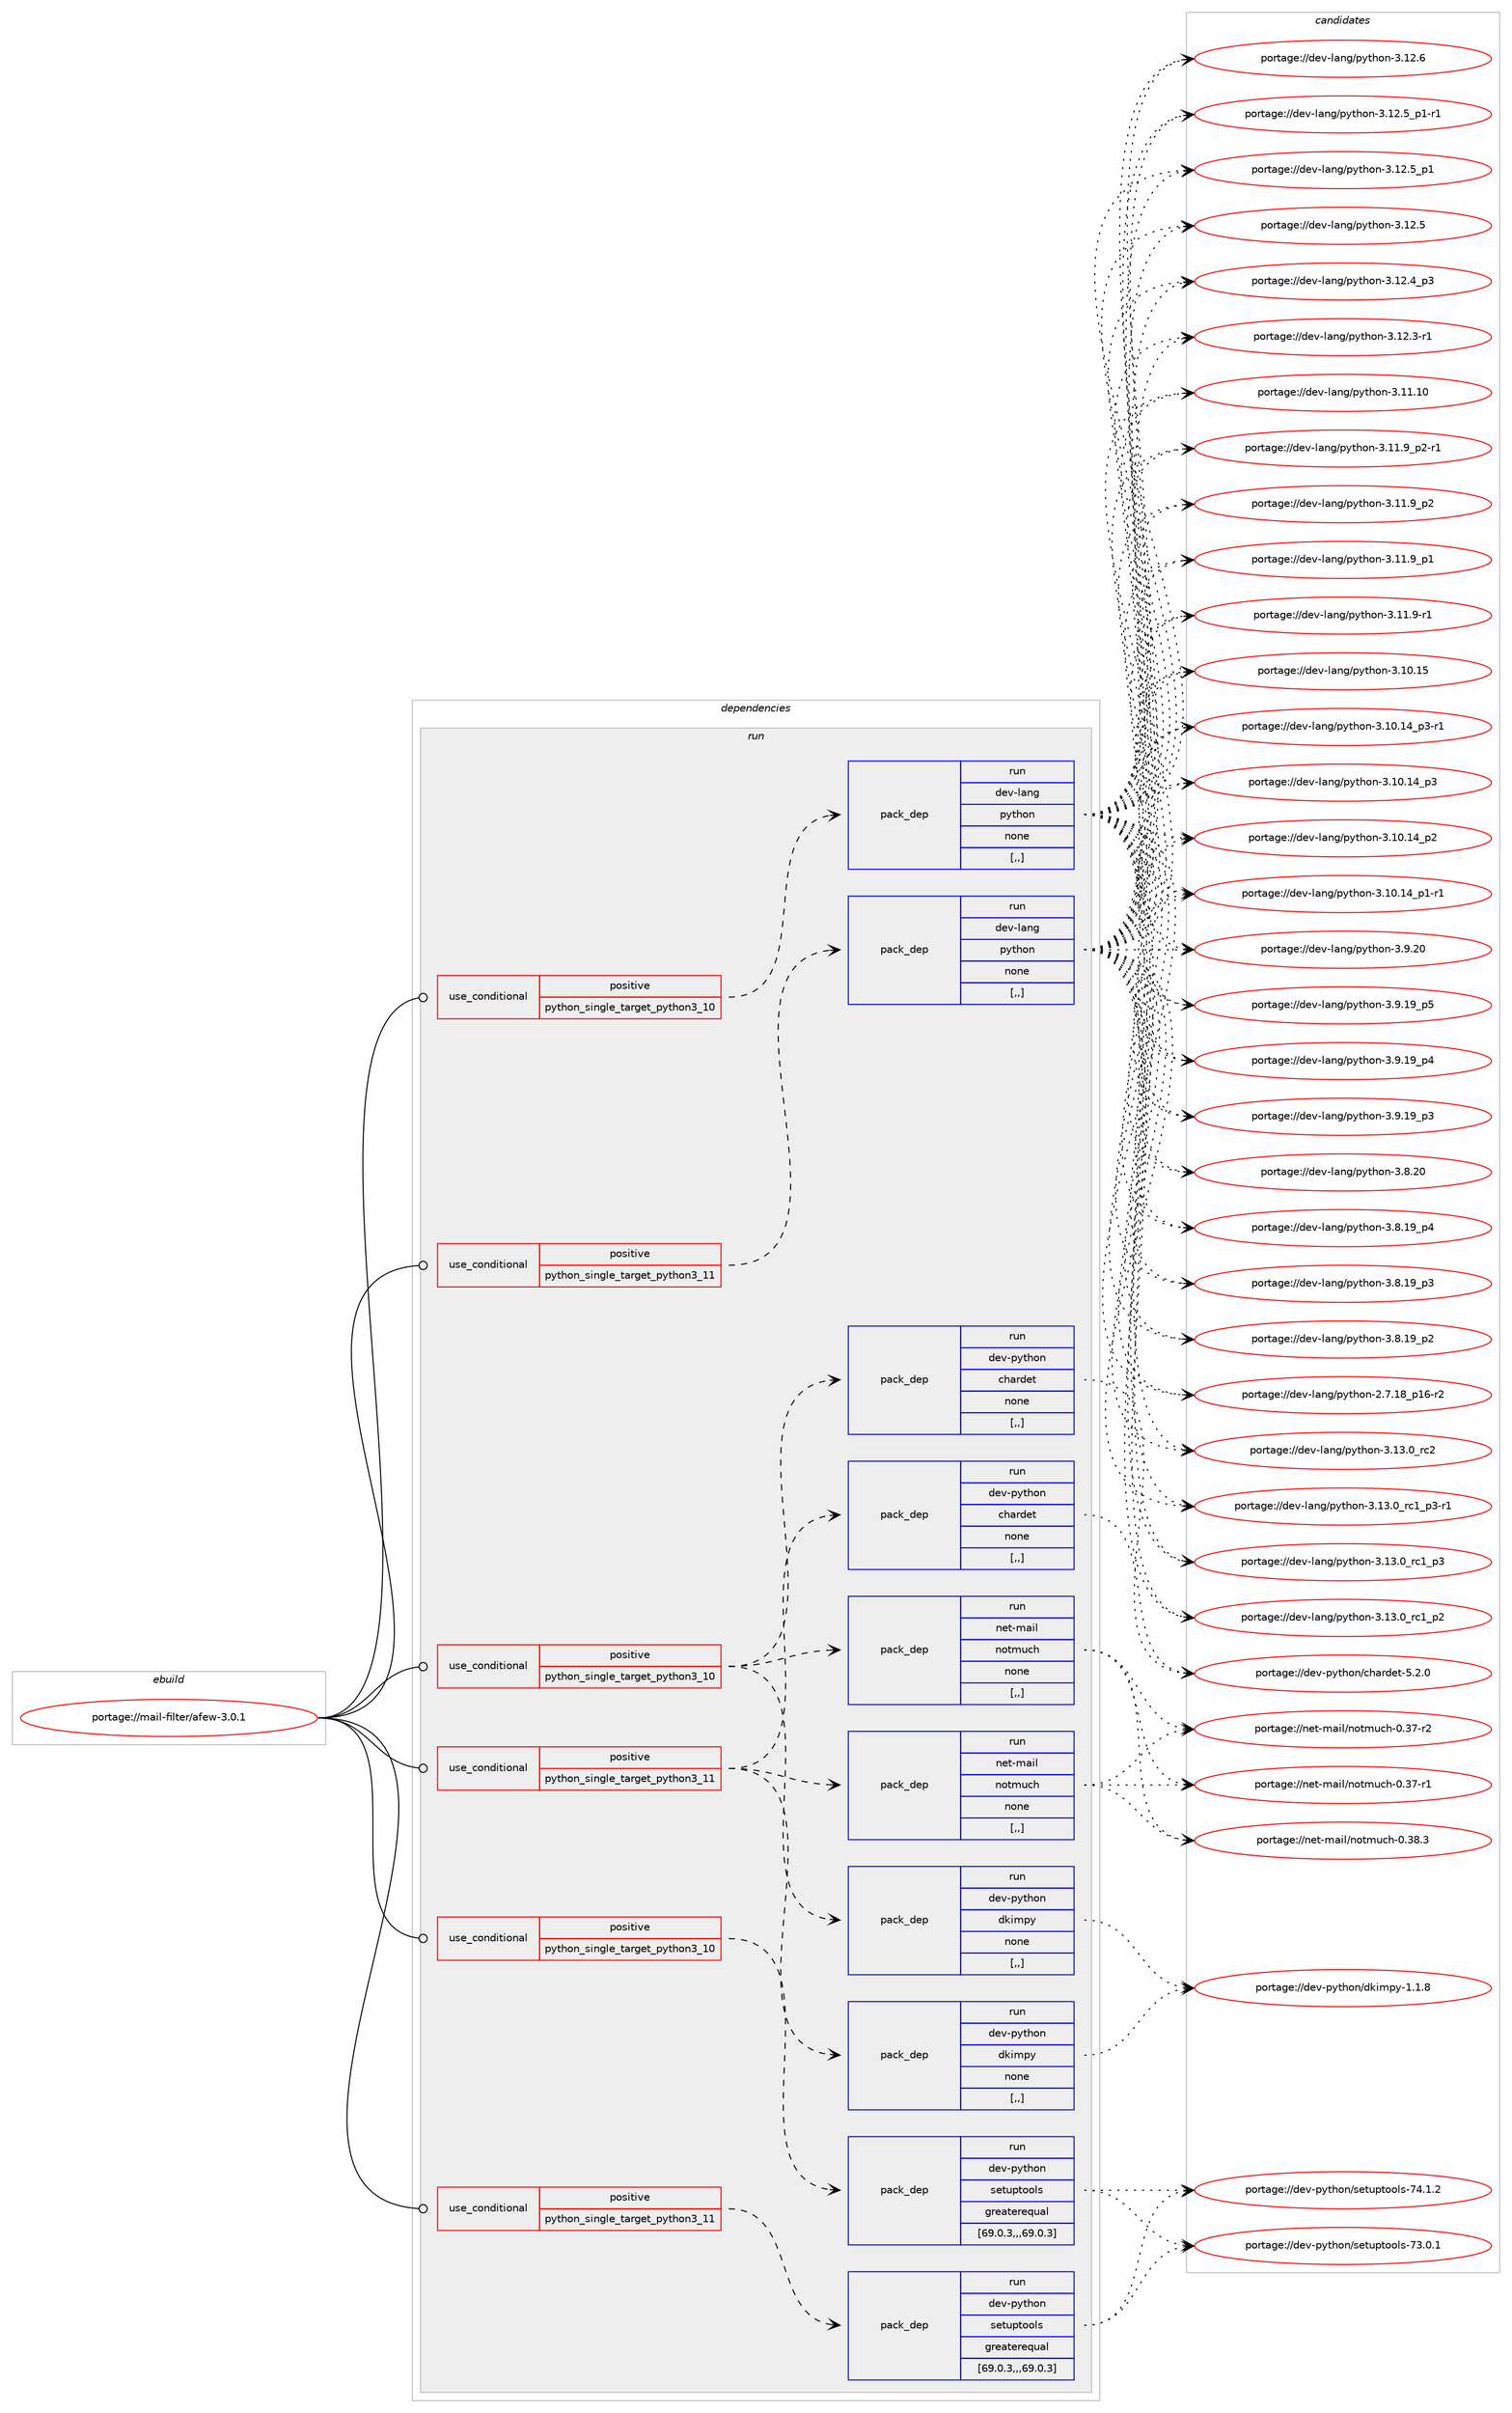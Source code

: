 digraph prolog {

# *************
# Graph options
# *************

newrank=true;
concentrate=true;
compound=true;
graph [rankdir=LR,fontname=Helvetica,fontsize=10,ranksep=1.5];#, ranksep=2.5, nodesep=0.2];
edge  [arrowhead=vee];
node  [fontname=Helvetica,fontsize=10];

# **********
# The ebuild
# **********

subgraph cluster_leftcol {
color=gray;
label=<<i>ebuild</i>>;
id [label="portage://mail-filter/afew-3.0.1", color=red, width=4, href="../mail-filter/afew-3.0.1.svg"];
}

# ****************
# The dependencies
# ****************

subgraph cluster_midcol {
color=gray;
label=<<i>dependencies</i>>;
subgraph cluster_compile {
fillcolor="#eeeeee";
style=filled;
label=<<i>compile</i>>;
}
subgraph cluster_compileandrun {
fillcolor="#eeeeee";
style=filled;
label=<<i>compile and run</i>>;
}
subgraph cluster_run {
fillcolor="#eeeeee";
style=filled;
label=<<i>run</i>>;
subgraph cond202219 {
dependency785212 [label=<<TABLE BORDER="0" CELLBORDER="1" CELLSPACING="0" CELLPADDING="4"><TR><TD ROWSPAN="3" CELLPADDING="10">use_conditional</TD></TR><TR><TD>positive</TD></TR><TR><TD>python_single_target_python3_10</TD></TR></TABLE>>, shape=none, color=red];
subgraph pack576966 {
dependency785213 [label=<<TABLE BORDER="0" CELLBORDER="1" CELLSPACING="0" CELLPADDING="4" WIDTH="220"><TR><TD ROWSPAN="6" CELLPADDING="30">pack_dep</TD></TR><TR><TD WIDTH="110">run</TD></TR><TR><TD>dev-lang</TD></TR><TR><TD>python</TD></TR><TR><TD>none</TD></TR><TR><TD>[,,]</TD></TR></TABLE>>, shape=none, color=blue];
}
dependency785212:e -> dependency785213:w [weight=20,style="dashed",arrowhead="vee"];
}
id:e -> dependency785212:w [weight=20,style="solid",arrowhead="odot"];
subgraph cond202220 {
dependency785214 [label=<<TABLE BORDER="0" CELLBORDER="1" CELLSPACING="0" CELLPADDING="4"><TR><TD ROWSPAN="3" CELLPADDING="10">use_conditional</TD></TR><TR><TD>positive</TD></TR><TR><TD>python_single_target_python3_10</TD></TR></TABLE>>, shape=none, color=red];
subgraph pack576967 {
dependency785215 [label=<<TABLE BORDER="0" CELLBORDER="1" CELLSPACING="0" CELLPADDING="4" WIDTH="220"><TR><TD ROWSPAN="6" CELLPADDING="30">pack_dep</TD></TR><TR><TD WIDTH="110">run</TD></TR><TR><TD>dev-python</TD></TR><TR><TD>chardet</TD></TR><TR><TD>none</TD></TR><TR><TD>[,,]</TD></TR></TABLE>>, shape=none, color=blue];
}
dependency785214:e -> dependency785215:w [weight=20,style="dashed",arrowhead="vee"];
subgraph pack576968 {
dependency785216 [label=<<TABLE BORDER="0" CELLBORDER="1" CELLSPACING="0" CELLPADDING="4" WIDTH="220"><TR><TD ROWSPAN="6" CELLPADDING="30">pack_dep</TD></TR><TR><TD WIDTH="110">run</TD></TR><TR><TD>dev-python</TD></TR><TR><TD>dkimpy</TD></TR><TR><TD>none</TD></TR><TR><TD>[,,]</TD></TR></TABLE>>, shape=none, color=blue];
}
dependency785214:e -> dependency785216:w [weight=20,style="dashed",arrowhead="vee"];
subgraph pack576969 {
dependency785217 [label=<<TABLE BORDER="0" CELLBORDER="1" CELLSPACING="0" CELLPADDING="4" WIDTH="220"><TR><TD ROWSPAN="6" CELLPADDING="30">pack_dep</TD></TR><TR><TD WIDTH="110">run</TD></TR><TR><TD>net-mail</TD></TR><TR><TD>notmuch</TD></TR><TR><TD>none</TD></TR><TR><TD>[,,]</TD></TR></TABLE>>, shape=none, color=blue];
}
dependency785214:e -> dependency785217:w [weight=20,style="dashed",arrowhead="vee"];
}
id:e -> dependency785214:w [weight=20,style="solid",arrowhead="odot"];
subgraph cond202221 {
dependency785218 [label=<<TABLE BORDER="0" CELLBORDER="1" CELLSPACING="0" CELLPADDING="4"><TR><TD ROWSPAN="3" CELLPADDING="10">use_conditional</TD></TR><TR><TD>positive</TD></TR><TR><TD>python_single_target_python3_10</TD></TR></TABLE>>, shape=none, color=red];
subgraph pack576970 {
dependency785219 [label=<<TABLE BORDER="0" CELLBORDER="1" CELLSPACING="0" CELLPADDING="4" WIDTH="220"><TR><TD ROWSPAN="6" CELLPADDING="30">pack_dep</TD></TR><TR><TD WIDTH="110">run</TD></TR><TR><TD>dev-python</TD></TR><TR><TD>setuptools</TD></TR><TR><TD>greaterequal</TD></TR><TR><TD>[69.0.3,,,69.0.3]</TD></TR></TABLE>>, shape=none, color=blue];
}
dependency785218:e -> dependency785219:w [weight=20,style="dashed",arrowhead="vee"];
}
id:e -> dependency785218:w [weight=20,style="solid",arrowhead="odot"];
subgraph cond202222 {
dependency785220 [label=<<TABLE BORDER="0" CELLBORDER="1" CELLSPACING="0" CELLPADDING="4"><TR><TD ROWSPAN="3" CELLPADDING="10">use_conditional</TD></TR><TR><TD>positive</TD></TR><TR><TD>python_single_target_python3_11</TD></TR></TABLE>>, shape=none, color=red];
subgraph pack576971 {
dependency785221 [label=<<TABLE BORDER="0" CELLBORDER="1" CELLSPACING="0" CELLPADDING="4" WIDTH="220"><TR><TD ROWSPAN="6" CELLPADDING="30">pack_dep</TD></TR><TR><TD WIDTH="110">run</TD></TR><TR><TD>dev-lang</TD></TR><TR><TD>python</TD></TR><TR><TD>none</TD></TR><TR><TD>[,,]</TD></TR></TABLE>>, shape=none, color=blue];
}
dependency785220:e -> dependency785221:w [weight=20,style="dashed",arrowhead="vee"];
}
id:e -> dependency785220:w [weight=20,style="solid",arrowhead="odot"];
subgraph cond202223 {
dependency785222 [label=<<TABLE BORDER="0" CELLBORDER="1" CELLSPACING="0" CELLPADDING="4"><TR><TD ROWSPAN="3" CELLPADDING="10">use_conditional</TD></TR><TR><TD>positive</TD></TR><TR><TD>python_single_target_python3_11</TD></TR></TABLE>>, shape=none, color=red];
subgraph pack576972 {
dependency785223 [label=<<TABLE BORDER="0" CELLBORDER="1" CELLSPACING="0" CELLPADDING="4" WIDTH="220"><TR><TD ROWSPAN="6" CELLPADDING="30">pack_dep</TD></TR><TR><TD WIDTH="110">run</TD></TR><TR><TD>dev-python</TD></TR><TR><TD>chardet</TD></TR><TR><TD>none</TD></TR><TR><TD>[,,]</TD></TR></TABLE>>, shape=none, color=blue];
}
dependency785222:e -> dependency785223:w [weight=20,style="dashed",arrowhead="vee"];
subgraph pack576973 {
dependency785224 [label=<<TABLE BORDER="0" CELLBORDER="1" CELLSPACING="0" CELLPADDING="4" WIDTH="220"><TR><TD ROWSPAN="6" CELLPADDING="30">pack_dep</TD></TR><TR><TD WIDTH="110">run</TD></TR><TR><TD>dev-python</TD></TR><TR><TD>dkimpy</TD></TR><TR><TD>none</TD></TR><TR><TD>[,,]</TD></TR></TABLE>>, shape=none, color=blue];
}
dependency785222:e -> dependency785224:w [weight=20,style="dashed",arrowhead="vee"];
subgraph pack576974 {
dependency785225 [label=<<TABLE BORDER="0" CELLBORDER="1" CELLSPACING="0" CELLPADDING="4" WIDTH="220"><TR><TD ROWSPAN="6" CELLPADDING="30">pack_dep</TD></TR><TR><TD WIDTH="110">run</TD></TR><TR><TD>net-mail</TD></TR><TR><TD>notmuch</TD></TR><TR><TD>none</TD></TR><TR><TD>[,,]</TD></TR></TABLE>>, shape=none, color=blue];
}
dependency785222:e -> dependency785225:w [weight=20,style="dashed",arrowhead="vee"];
}
id:e -> dependency785222:w [weight=20,style="solid",arrowhead="odot"];
subgraph cond202224 {
dependency785226 [label=<<TABLE BORDER="0" CELLBORDER="1" CELLSPACING="0" CELLPADDING="4"><TR><TD ROWSPAN="3" CELLPADDING="10">use_conditional</TD></TR><TR><TD>positive</TD></TR><TR><TD>python_single_target_python3_11</TD></TR></TABLE>>, shape=none, color=red];
subgraph pack576975 {
dependency785227 [label=<<TABLE BORDER="0" CELLBORDER="1" CELLSPACING="0" CELLPADDING="4" WIDTH="220"><TR><TD ROWSPAN="6" CELLPADDING="30">pack_dep</TD></TR><TR><TD WIDTH="110">run</TD></TR><TR><TD>dev-python</TD></TR><TR><TD>setuptools</TD></TR><TR><TD>greaterequal</TD></TR><TR><TD>[69.0.3,,,69.0.3]</TD></TR></TABLE>>, shape=none, color=blue];
}
dependency785226:e -> dependency785227:w [weight=20,style="dashed",arrowhead="vee"];
}
id:e -> dependency785226:w [weight=20,style="solid",arrowhead="odot"];
}
}

# **************
# The candidates
# **************

subgraph cluster_choices {
rank=same;
color=gray;
label=<<i>candidates</i>>;

subgraph choice576966 {
color=black;
nodesep=1;
choice10010111845108971101034711212111610411111045514649514648951149950 [label="portage://dev-lang/python-3.13.0_rc2", color=red, width=4,href="../dev-lang/python-3.13.0_rc2.svg"];
choice1001011184510897110103471121211161041111104551464951464895114994995112514511449 [label="portage://dev-lang/python-3.13.0_rc1_p3-r1", color=red, width=4,href="../dev-lang/python-3.13.0_rc1_p3-r1.svg"];
choice100101118451089711010347112121116104111110455146495146489511499499511251 [label="portage://dev-lang/python-3.13.0_rc1_p3", color=red, width=4,href="../dev-lang/python-3.13.0_rc1_p3.svg"];
choice100101118451089711010347112121116104111110455146495146489511499499511250 [label="portage://dev-lang/python-3.13.0_rc1_p2", color=red, width=4,href="../dev-lang/python-3.13.0_rc1_p2.svg"];
choice10010111845108971101034711212111610411111045514649504654 [label="portage://dev-lang/python-3.12.6", color=red, width=4,href="../dev-lang/python-3.12.6.svg"];
choice1001011184510897110103471121211161041111104551464950465395112494511449 [label="portage://dev-lang/python-3.12.5_p1-r1", color=red, width=4,href="../dev-lang/python-3.12.5_p1-r1.svg"];
choice100101118451089711010347112121116104111110455146495046539511249 [label="portage://dev-lang/python-3.12.5_p1", color=red, width=4,href="../dev-lang/python-3.12.5_p1.svg"];
choice10010111845108971101034711212111610411111045514649504653 [label="portage://dev-lang/python-3.12.5", color=red, width=4,href="../dev-lang/python-3.12.5.svg"];
choice100101118451089711010347112121116104111110455146495046529511251 [label="portage://dev-lang/python-3.12.4_p3", color=red, width=4,href="../dev-lang/python-3.12.4_p3.svg"];
choice100101118451089711010347112121116104111110455146495046514511449 [label="portage://dev-lang/python-3.12.3-r1", color=red, width=4,href="../dev-lang/python-3.12.3-r1.svg"];
choice1001011184510897110103471121211161041111104551464949464948 [label="portage://dev-lang/python-3.11.10", color=red, width=4,href="../dev-lang/python-3.11.10.svg"];
choice1001011184510897110103471121211161041111104551464949465795112504511449 [label="portage://dev-lang/python-3.11.9_p2-r1", color=red, width=4,href="../dev-lang/python-3.11.9_p2-r1.svg"];
choice100101118451089711010347112121116104111110455146494946579511250 [label="portage://dev-lang/python-3.11.9_p2", color=red, width=4,href="../dev-lang/python-3.11.9_p2.svg"];
choice100101118451089711010347112121116104111110455146494946579511249 [label="portage://dev-lang/python-3.11.9_p1", color=red, width=4,href="../dev-lang/python-3.11.9_p1.svg"];
choice100101118451089711010347112121116104111110455146494946574511449 [label="portage://dev-lang/python-3.11.9-r1", color=red, width=4,href="../dev-lang/python-3.11.9-r1.svg"];
choice1001011184510897110103471121211161041111104551464948464953 [label="portage://dev-lang/python-3.10.15", color=red, width=4,href="../dev-lang/python-3.10.15.svg"];
choice100101118451089711010347112121116104111110455146494846495295112514511449 [label="portage://dev-lang/python-3.10.14_p3-r1", color=red, width=4,href="../dev-lang/python-3.10.14_p3-r1.svg"];
choice10010111845108971101034711212111610411111045514649484649529511251 [label="portage://dev-lang/python-3.10.14_p3", color=red, width=4,href="../dev-lang/python-3.10.14_p3.svg"];
choice10010111845108971101034711212111610411111045514649484649529511250 [label="portage://dev-lang/python-3.10.14_p2", color=red, width=4,href="../dev-lang/python-3.10.14_p2.svg"];
choice100101118451089711010347112121116104111110455146494846495295112494511449 [label="portage://dev-lang/python-3.10.14_p1-r1", color=red, width=4,href="../dev-lang/python-3.10.14_p1-r1.svg"];
choice10010111845108971101034711212111610411111045514657465048 [label="portage://dev-lang/python-3.9.20", color=red, width=4,href="../dev-lang/python-3.9.20.svg"];
choice100101118451089711010347112121116104111110455146574649579511253 [label="portage://dev-lang/python-3.9.19_p5", color=red, width=4,href="../dev-lang/python-3.9.19_p5.svg"];
choice100101118451089711010347112121116104111110455146574649579511252 [label="portage://dev-lang/python-3.9.19_p4", color=red, width=4,href="../dev-lang/python-3.9.19_p4.svg"];
choice100101118451089711010347112121116104111110455146574649579511251 [label="portage://dev-lang/python-3.9.19_p3", color=red, width=4,href="../dev-lang/python-3.9.19_p3.svg"];
choice10010111845108971101034711212111610411111045514656465048 [label="portage://dev-lang/python-3.8.20", color=red, width=4,href="../dev-lang/python-3.8.20.svg"];
choice100101118451089711010347112121116104111110455146564649579511252 [label="portage://dev-lang/python-3.8.19_p4", color=red, width=4,href="../dev-lang/python-3.8.19_p4.svg"];
choice100101118451089711010347112121116104111110455146564649579511251 [label="portage://dev-lang/python-3.8.19_p3", color=red, width=4,href="../dev-lang/python-3.8.19_p3.svg"];
choice100101118451089711010347112121116104111110455146564649579511250 [label="portage://dev-lang/python-3.8.19_p2", color=red, width=4,href="../dev-lang/python-3.8.19_p2.svg"];
choice100101118451089711010347112121116104111110455046554649569511249544511450 [label="portage://dev-lang/python-2.7.18_p16-r2", color=red, width=4,href="../dev-lang/python-2.7.18_p16-r2.svg"];
dependency785213:e -> choice10010111845108971101034711212111610411111045514649514648951149950:w [style=dotted,weight="100"];
dependency785213:e -> choice1001011184510897110103471121211161041111104551464951464895114994995112514511449:w [style=dotted,weight="100"];
dependency785213:e -> choice100101118451089711010347112121116104111110455146495146489511499499511251:w [style=dotted,weight="100"];
dependency785213:e -> choice100101118451089711010347112121116104111110455146495146489511499499511250:w [style=dotted,weight="100"];
dependency785213:e -> choice10010111845108971101034711212111610411111045514649504654:w [style=dotted,weight="100"];
dependency785213:e -> choice1001011184510897110103471121211161041111104551464950465395112494511449:w [style=dotted,weight="100"];
dependency785213:e -> choice100101118451089711010347112121116104111110455146495046539511249:w [style=dotted,weight="100"];
dependency785213:e -> choice10010111845108971101034711212111610411111045514649504653:w [style=dotted,weight="100"];
dependency785213:e -> choice100101118451089711010347112121116104111110455146495046529511251:w [style=dotted,weight="100"];
dependency785213:e -> choice100101118451089711010347112121116104111110455146495046514511449:w [style=dotted,weight="100"];
dependency785213:e -> choice1001011184510897110103471121211161041111104551464949464948:w [style=dotted,weight="100"];
dependency785213:e -> choice1001011184510897110103471121211161041111104551464949465795112504511449:w [style=dotted,weight="100"];
dependency785213:e -> choice100101118451089711010347112121116104111110455146494946579511250:w [style=dotted,weight="100"];
dependency785213:e -> choice100101118451089711010347112121116104111110455146494946579511249:w [style=dotted,weight="100"];
dependency785213:e -> choice100101118451089711010347112121116104111110455146494946574511449:w [style=dotted,weight="100"];
dependency785213:e -> choice1001011184510897110103471121211161041111104551464948464953:w [style=dotted,weight="100"];
dependency785213:e -> choice100101118451089711010347112121116104111110455146494846495295112514511449:w [style=dotted,weight="100"];
dependency785213:e -> choice10010111845108971101034711212111610411111045514649484649529511251:w [style=dotted,weight="100"];
dependency785213:e -> choice10010111845108971101034711212111610411111045514649484649529511250:w [style=dotted,weight="100"];
dependency785213:e -> choice100101118451089711010347112121116104111110455146494846495295112494511449:w [style=dotted,weight="100"];
dependency785213:e -> choice10010111845108971101034711212111610411111045514657465048:w [style=dotted,weight="100"];
dependency785213:e -> choice100101118451089711010347112121116104111110455146574649579511253:w [style=dotted,weight="100"];
dependency785213:e -> choice100101118451089711010347112121116104111110455146574649579511252:w [style=dotted,weight="100"];
dependency785213:e -> choice100101118451089711010347112121116104111110455146574649579511251:w [style=dotted,weight="100"];
dependency785213:e -> choice10010111845108971101034711212111610411111045514656465048:w [style=dotted,weight="100"];
dependency785213:e -> choice100101118451089711010347112121116104111110455146564649579511252:w [style=dotted,weight="100"];
dependency785213:e -> choice100101118451089711010347112121116104111110455146564649579511251:w [style=dotted,weight="100"];
dependency785213:e -> choice100101118451089711010347112121116104111110455146564649579511250:w [style=dotted,weight="100"];
dependency785213:e -> choice100101118451089711010347112121116104111110455046554649569511249544511450:w [style=dotted,weight="100"];
}
subgraph choice576967 {
color=black;
nodesep=1;
choice10010111845112121116104111110479910497114100101116455346504648 [label="portage://dev-python/chardet-5.2.0", color=red, width=4,href="../dev-python/chardet-5.2.0.svg"];
dependency785215:e -> choice10010111845112121116104111110479910497114100101116455346504648:w [style=dotted,weight="100"];
}
subgraph choice576968 {
color=black;
nodesep=1;
choice1001011184511212111610411111047100107105109112121454946494656 [label="portage://dev-python/dkimpy-1.1.8", color=red, width=4,href="../dev-python/dkimpy-1.1.8.svg"];
dependency785216:e -> choice1001011184511212111610411111047100107105109112121454946494656:w [style=dotted,weight="100"];
}
subgraph choice576969 {
color=black;
nodesep=1;
choice1101011164510997105108471101111161091179910445484651564651 [label="portage://net-mail/notmuch-0.38.3", color=red, width=4,href="../net-mail/notmuch-0.38.3.svg"];
choice1101011164510997105108471101111161091179910445484651554511450 [label="portage://net-mail/notmuch-0.37-r2", color=red, width=4,href="../net-mail/notmuch-0.37-r2.svg"];
choice1101011164510997105108471101111161091179910445484651554511449 [label="portage://net-mail/notmuch-0.37-r1", color=red, width=4,href="../net-mail/notmuch-0.37-r1.svg"];
dependency785217:e -> choice1101011164510997105108471101111161091179910445484651564651:w [style=dotted,weight="100"];
dependency785217:e -> choice1101011164510997105108471101111161091179910445484651554511450:w [style=dotted,weight="100"];
dependency785217:e -> choice1101011164510997105108471101111161091179910445484651554511449:w [style=dotted,weight="100"];
}
subgraph choice576970 {
color=black;
nodesep=1;
choice100101118451121211161041111104711510111611711211611111110811545555246494650 [label="portage://dev-python/setuptools-74.1.2", color=red, width=4,href="../dev-python/setuptools-74.1.2.svg"];
choice100101118451121211161041111104711510111611711211611111110811545555146484649 [label="portage://dev-python/setuptools-73.0.1", color=red, width=4,href="../dev-python/setuptools-73.0.1.svg"];
dependency785219:e -> choice100101118451121211161041111104711510111611711211611111110811545555246494650:w [style=dotted,weight="100"];
dependency785219:e -> choice100101118451121211161041111104711510111611711211611111110811545555146484649:w [style=dotted,weight="100"];
}
subgraph choice576971 {
color=black;
nodesep=1;
choice10010111845108971101034711212111610411111045514649514648951149950 [label="portage://dev-lang/python-3.13.0_rc2", color=red, width=4,href="../dev-lang/python-3.13.0_rc2.svg"];
choice1001011184510897110103471121211161041111104551464951464895114994995112514511449 [label="portage://dev-lang/python-3.13.0_rc1_p3-r1", color=red, width=4,href="../dev-lang/python-3.13.0_rc1_p3-r1.svg"];
choice100101118451089711010347112121116104111110455146495146489511499499511251 [label="portage://dev-lang/python-3.13.0_rc1_p3", color=red, width=4,href="../dev-lang/python-3.13.0_rc1_p3.svg"];
choice100101118451089711010347112121116104111110455146495146489511499499511250 [label="portage://dev-lang/python-3.13.0_rc1_p2", color=red, width=4,href="../dev-lang/python-3.13.0_rc1_p2.svg"];
choice10010111845108971101034711212111610411111045514649504654 [label="portage://dev-lang/python-3.12.6", color=red, width=4,href="../dev-lang/python-3.12.6.svg"];
choice1001011184510897110103471121211161041111104551464950465395112494511449 [label="portage://dev-lang/python-3.12.5_p1-r1", color=red, width=4,href="../dev-lang/python-3.12.5_p1-r1.svg"];
choice100101118451089711010347112121116104111110455146495046539511249 [label="portage://dev-lang/python-3.12.5_p1", color=red, width=4,href="../dev-lang/python-3.12.5_p1.svg"];
choice10010111845108971101034711212111610411111045514649504653 [label="portage://dev-lang/python-3.12.5", color=red, width=4,href="../dev-lang/python-3.12.5.svg"];
choice100101118451089711010347112121116104111110455146495046529511251 [label="portage://dev-lang/python-3.12.4_p3", color=red, width=4,href="../dev-lang/python-3.12.4_p3.svg"];
choice100101118451089711010347112121116104111110455146495046514511449 [label="portage://dev-lang/python-3.12.3-r1", color=red, width=4,href="../dev-lang/python-3.12.3-r1.svg"];
choice1001011184510897110103471121211161041111104551464949464948 [label="portage://dev-lang/python-3.11.10", color=red, width=4,href="../dev-lang/python-3.11.10.svg"];
choice1001011184510897110103471121211161041111104551464949465795112504511449 [label="portage://dev-lang/python-3.11.9_p2-r1", color=red, width=4,href="../dev-lang/python-3.11.9_p2-r1.svg"];
choice100101118451089711010347112121116104111110455146494946579511250 [label="portage://dev-lang/python-3.11.9_p2", color=red, width=4,href="../dev-lang/python-3.11.9_p2.svg"];
choice100101118451089711010347112121116104111110455146494946579511249 [label="portage://dev-lang/python-3.11.9_p1", color=red, width=4,href="../dev-lang/python-3.11.9_p1.svg"];
choice100101118451089711010347112121116104111110455146494946574511449 [label="portage://dev-lang/python-3.11.9-r1", color=red, width=4,href="../dev-lang/python-3.11.9-r1.svg"];
choice1001011184510897110103471121211161041111104551464948464953 [label="portage://dev-lang/python-3.10.15", color=red, width=4,href="../dev-lang/python-3.10.15.svg"];
choice100101118451089711010347112121116104111110455146494846495295112514511449 [label="portage://dev-lang/python-3.10.14_p3-r1", color=red, width=4,href="../dev-lang/python-3.10.14_p3-r1.svg"];
choice10010111845108971101034711212111610411111045514649484649529511251 [label="portage://dev-lang/python-3.10.14_p3", color=red, width=4,href="../dev-lang/python-3.10.14_p3.svg"];
choice10010111845108971101034711212111610411111045514649484649529511250 [label="portage://dev-lang/python-3.10.14_p2", color=red, width=4,href="../dev-lang/python-3.10.14_p2.svg"];
choice100101118451089711010347112121116104111110455146494846495295112494511449 [label="portage://dev-lang/python-3.10.14_p1-r1", color=red, width=4,href="../dev-lang/python-3.10.14_p1-r1.svg"];
choice10010111845108971101034711212111610411111045514657465048 [label="portage://dev-lang/python-3.9.20", color=red, width=4,href="../dev-lang/python-3.9.20.svg"];
choice100101118451089711010347112121116104111110455146574649579511253 [label="portage://dev-lang/python-3.9.19_p5", color=red, width=4,href="../dev-lang/python-3.9.19_p5.svg"];
choice100101118451089711010347112121116104111110455146574649579511252 [label="portage://dev-lang/python-3.9.19_p4", color=red, width=4,href="../dev-lang/python-3.9.19_p4.svg"];
choice100101118451089711010347112121116104111110455146574649579511251 [label="portage://dev-lang/python-3.9.19_p3", color=red, width=4,href="../dev-lang/python-3.9.19_p3.svg"];
choice10010111845108971101034711212111610411111045514656465048 [label="portage://dev-lang/python-3.8.20", color=red, width=4,href="../dev-lang/python-3.8.20.svg"];
choice100101118451089711010347112121116104111110455146564649579511252 [label="portage://dev-lang/python-3.8.19_p4", color=red, width=4,href="../dev-lang/python-3.8.19_p4.svg"];
choice100101118451089711010347112121116104111110455146564649579511251 [label="portage://dev-lang/python-3.8.19_p3", color=red, width=4,href="../dev-lang/python-3.8.19_p3.svg"];
choice100101118451089711010347112121116104111110455146564649579511250 [label="portage://dev-lang/python-3.8.19_p2", color=red, width=4,href="../dev-lang/python-3.8.19_p2.svg"];
choice100101118451089711010347112121116104111110455046554649569511249544511450 [label="portage://dev-lang/python-2.7.18_p16-r2", color=red, width=4,href="../dev-lang/python-2.7.18_p16-r2.svg"];
dependency785221:e -> choice10010111845108971101034711212111610411111045514649514648951149950:w [style=dotted,weight="100"];
dependency785221:e -> choice1001011184510897110103471121211161041111104551464951464895114994995112514511449:w [style=dotted,weight="100"];
dependency785221:e -> choice100101118451089711010347112121116104111110455146495146489511499499511251:w [style=dotted,weight="100"];
dependency785221:e -> choice100101118451089711010347112121116104111110455146495146489511499499511250:w [style=dotted,weight="100"];
dependency785221:e -> choice10010111845108971101034711212111610411111045514649504654:w [style=dotted,weight="100"];
dependency785221:e -> choice1001011184510897110103471121211161041111104551464950465395112494511449:w [style=dotted,weight="100"];
dependency785221:e -> choice100101118451089711010347112121116104111110455146495046539511249:w [style=dotted,weight="100"];
dependency785221:e -> choice10010111845108971101034711212111610411111045514649504653:w [style=dotted,weight="100"];
dependency785221:e -> choice100101118451089711010347112121116104111110455146495046529511251:w [style=dotted,weight="100"];
dependency785221:e -> choice100101118451089711010347112121116104111110455146495046514511449:w [style=dotted,weight="100"];
dependency785221:e -> choice1001011184510897110103471121211161041111104551464949464948:w [style=dotted,weight="100"];
dependency785221:e -> choice1001011184510897110103471121211161041111104551464949465795112504511449:w [style=dotted,weight="100"];
dependency785221:e -> choice100101118451089711010347112121116104111110455146494946579511250:w [style=dotted,weight="100"];
dependency785221:e -> choice100101118451089711010347112121116104111110455146494946579511249:w [style=dotted,weight="100"];
dependency785221:e -> choice100101118451089711010347112121116104111110455146494946574511449:w [style=dotted,weight="100"];
dependency785221:e -> choice1001011184510897110103471121211161041111104551464948464953:w [style=dotted,weight="100"];
dependency785221:e -> choice100101118451089711010347112121116104111110455146494846495295112514511449:w [style=dotted,weight="100"];
dependency785221:e -> choice10010111845108971101034711212111610411111045514649484649529511251:w [style=dotted,weight="100"];
dependency785221:e -> choice10010111845108971101034711212111610411111045514649484649529511250:w [style=dotted,weight="100"];
dependency785221:e -> choice100101118451089711010347112121116104111110455146494846495295112494511449:w [style=dotted,weight="100"];
dependency785221:e -> choice10010111845108971101034711212111610411111045514657465048:w [style=dotted,weight="100"];
dependency785221:e -> choice100101118451089711010347112121116104111110455146574649579511253:w [style=dotted,weight="100"];
dependency785221:e -> choice100101118451089711010347112121116104111110455146574649579511252:w [style=dotted,weight="100"];
dependency785221:e -> choice100101118451089711010347112121116104111110455146574649579511251:w [style=dotted,weight="100"];
dependency785221:e -> choice10010111845108971101034711212111610411111045514656465048:w [style=dotted,weight="100"];
dependency785221:e -> choice100101118451089711010347112121116104111110455146564649579511252:w [style=dotted,weight="100"];
dependency785221:e -> choice100101118451089711010347112121116104111110455146564649579511251:w [style=dotted,weight="100"];
dependency785221:e -> choice100101118451089711010347112121116104111110455146564649579511250:w [style=dotted,weight="100"];
dependency785221:e -> choice100101118451089711010347112121116104111110455046554649569511249544511450:w [style=dotted,weight="100"];
}
subgraph choice576972 {
color=black;
nodesep=1;
choice10010111845112121116104111110479910497114100101116455346504648 [label="portage://dev-python/chardet-5.2.0", color=red, width=4,href="../dev-python/chardet-5.2.0.svg"];
dependency785223:e -> choice10010111845112121116104111110479910497114100101116455346504648:w [style=dotted,weight="100"];
}
subgraph choice576973 {
color=black;
nodesep=1;
choice1001011184511212111610411111047100107105109112121454946494656 [label="portage://dev-python/dkimpy-1.1.8", color=red, width=4,href="../dev-python/dkimpy-1.1.8.svg"];
dependency785224:e -> choice1001011184511212111610411111047100107105109112121454946494656:w [style=dotted,weight="100"];
}
subgraph choice576974 {
color=black;
nodesep=1;
choice1101011164510997105108471101111161091179910445484651564651 [label="portage://net-mail/notmuch-0.38.3", color=red, width=4,href="../net-mail/notmuch-0.38.3.svg"];
choice1101011164510997105108471101111161091179910445484651554511450 [label="portage://net-mail/notmuch-0.37-r2", color=red, width=4,href="../net-mail/notmuch-0.37-r2.svg"];
choice1101011164510997105108471101111161091179910445484651554511449 [label="portage://net-mail/notmuch-0.37-r1", color=red, width=4,href="../net-mail/notmuch-0.37-r1.svg"];
dependency785225:e -> choice1101011164510997105108471101111161091179910445484651564651:w [style=dotted,weight="100"];
dependency785225:e -> choice1101011164510997105108471101111161091179910445484651554511450:w [style=dotted,weight="100"];
dependency785225:e -> choice1101011164510997105108471101111161091179910445484651554511449:w [style=dotted,weight="100"];
}
subgraph choice576975 {
color=black;
nodesep=1;
choice100101118451121211161041111104711510111611711211611111110811545555246494650 [label="portage://dev-python/setuptools-74.1.2", color=red, width=4,href="../dev-python/setuptools-74.1.2.svg"];
choice100101118451121211161041111104711510111611711211611111110811545555146484649 [label="portage://dev-python/setuptools-73.0.1", color=red, width=4,href="../dev-python/setuptools-73.0.1.svg"];
dependency785227:e -> choice100101118451121211161041111104711510111611711211611111110811545555246494650:w [style=dotted,weight="100"];
dependency785227:e -> choice100101118451121211161041111104711510111611711211611111110811545555146484649:w [style=dotted,weight="100"];
}
}

}
